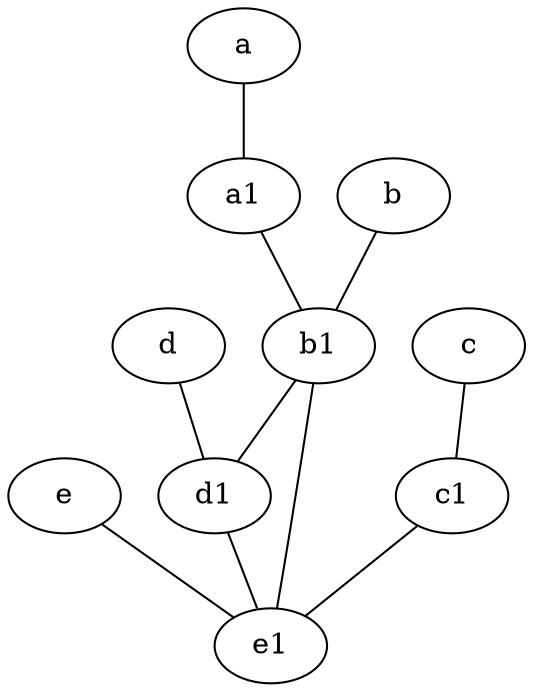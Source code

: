 graph {
	node [labelfontsize=50]
	e [labelfontsize=50 pos="7,9!"]
	d [labelfontsize=50 pos="2,5!"]
	a [labelfontsize=50 pos="8,2!"]
	a1 [labelfontsize=50 pos="8,3!"]
	d1 [labelfontsize=50 pos="3,5!"]
	b [labelfontsize=50 pos="10,4!"]
	c1 [labelfontsize=50 pos="4.5,3!"]
	c [labelfontsize=50 pos="4.5,2!"]
	b1 [labelfontsize=50 pos="9,4!"]
	e1 [labelfontsize=50 pos="7,7!"]
	b1 -- e1
	c -- c1
	b1 -- d1
	b -- b1
	e -- e1
	a1 -- b1
	d1 -- e1
	c1 -- e1
	d -- d1
	a -- a1
}
